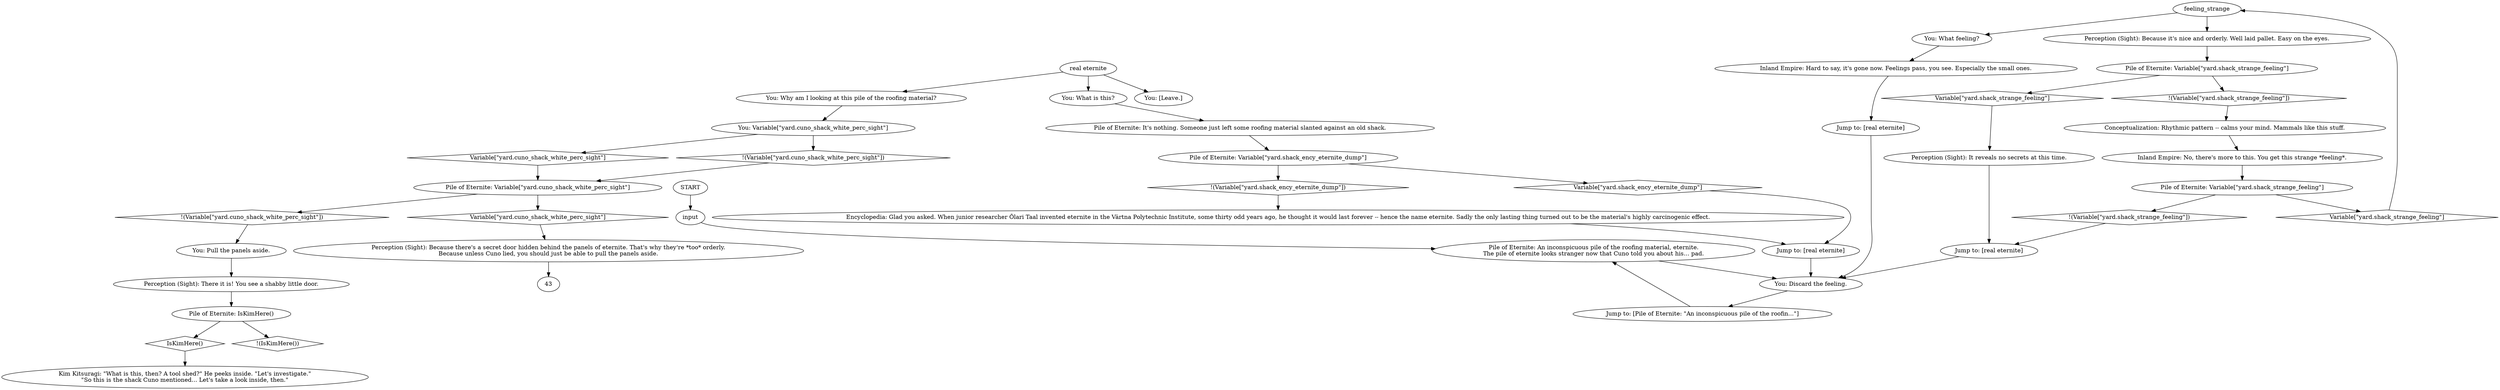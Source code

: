 # YARD / PILE OF ETERNITE
# Someone has left some crumbly looking eternite panels leaning against this wall. Most suspicious.
# ==================================================
digraph G {
	  0 [label="START"];
	  1 [label="input"];
	  2 [label="Pile of Eternite: Variable[\"yard.shack_strange_feeling\"]"];
	  3 [label="Variable[\"yard.shack_strange_feeling\"]", shape=diamond];
	  4 [label="!(Variable[\"yard.shack_strange_feeling\"])", shape=diamond];
	  5 [label="You: What feeling?"];
	  6 [label="Pile of Eternite: Variable[\"yard.shack_ency_eternite_dump\"]"];
	  7 [label="Variable[\"yard.shack_ency_eternite_dump\"]", shape=diamond];
	  8 [label="!(Variable[\"yard.shack_ency_eternite_dump\"])", shape=diamond];
	  9 [label="You: [Leave.]"];
	  10 [label="Pile of Eternite: An inconspicuous pile of the roofing material, eternite.\nThe pile of eternite looks stranger now that Cuno told you about his... pad."];
	  11 [label="Perception (Sight): There it is! You see a shabby little door."];
	  12 [label="Perception (Sight): It reveals no secrets at this time."];
	  13 [label="You: Why am I looking at this pile of the roofing material?"];
	  14 [label="You: Variable[\"yard.cuno_shack_white_perc_sight\"]"];
	  15 [label="Variable[\"yard.cuno_shack_white_perc_sight\"]", shape=diamond];
	  16 [label="!(Variable[\"yard.cuno_shack_white_perc_sight\"])", shape=diamond];
	  17 [label="Jump to: [Pile of Eternite: \"An inconspicuous pile of the roofin...\"]"];
	  18 [label="Inland Empire: Hard to say, it's gone now. Feelings pass, you see. Especially the small ones."];
	  19 [label="Pile of Eternite: It's nothing. Someone just left some roofing material slanted against an old shack."];
	  20 [label="Encyclopedia: Glad you asked. When junior researcher Õlari Taal invented eternite in the Värtna Polytechnic Institute, some thirty odd years ago, he thought it would last forever -- hence the name eternite. Sadly the only lasting thing turned out to be the material's highly carcinogenic effect."];
	  21 [label="Conceptualization: Rhythmic pattern -- calms your mind. Mammals like this stuff."];
	  22 [label="feeling_strange"];
	  23 [label="Pile of Eternite: Variable[\"yard.cuno_shack_white_perc_sight\"]"];
	  24 [label="Variable[\"yard.cuno_shack_white_perc_sight\"]", shape=diamond];
	  25 [label="!(Variable[\"yard.cuno_shack_white_perc_sight\"])", shape=diamond];
	  26 [label="Perception (Sight): Because there's a secret door hidden behind the panels of eternite. That's why they're *too* orderly.\nBecause unless Cuno lied, you should just be able to pull the panels aside."];
	  27 [label="Pile of Eternite: IsKimHere()"];
	  28 [label="IsKimHere()", shape=diamond];
	  29 [label="!(IsKimHere())", shape=diamond];
	  30 [label="Jump to: [real eternite]"];
	  31 [label="You: What is this?"];
	  32 [label="Kim Kitsuragi: \"What is this, then? A tool shed?\" He peeks inside. \"Let's investigate.\"\n\"So this is the shack Cuno mentioned... Let's take a look inside, then.\""];
	  33 [label="Inland Empire: No, there's more to this. You get this strange *feeling*."];
	  34 [label="Pile of Eternite: Variable[\"yard.shack_strange_feeling\"]"];
	  35 [label="Variable[\"yard.shack_strange_feeling\"]", shape=diamond];
	  36 [label="!(Variable[\"yard.shack_strange_feeling\"])", shape=diamond];
	  37 [label="Jump to: [real eternite]"];
	  38 [label="Jump to: [real eternite]"];
	  39 [label="real eternite"];
	  40 [label="You: Discard the feeling."];
	  41 [label="Perception (Sight): Because it's nice and orderly. Well laid pallet. Easy on the eyes."];
	  42 [label="You: Pull the panels aside."];
	  0 -> 1
	  1 -> 10
	  2 -> 3
	  2 -> 4
	  3 -> 12
	  4 -> 21
	  5 -> 18
	  6 -> 8
	  6 -> 7
	  7 -> 30
	  8 -> 20
	  10 -> 40
	  11 -> 27
	  12 -> 38
	  13 -> 14
	  14 -> 16
	  14 -> 15
	  15 -> 23
	  16 -> 23
	  17 -> 10
	  18 -> 37
	  19 -> 6
	  20 -> 30
	  21 -> 33
	  22 -> 41
	  22 -> 5
	  23 -> 24
	  23 -> 25
	  24 -> 26
	  25 -> 42
	  26 -> 43
	  27 -> 28
	  27 -> 29
	  28 -> 32
	  30 -> 40
	  31 -> 19
	  33 -> 34
	  34 -> 35
	  34 -> 36
	  35 -> 22
	  36 -> 38
	  37 -> 40
	  38 -> 40
	  39 -> 9
	  39 -> 13
	  39 -> 31
	  40 -> 17
	  41 -> 2
	  42 -> 11
}

